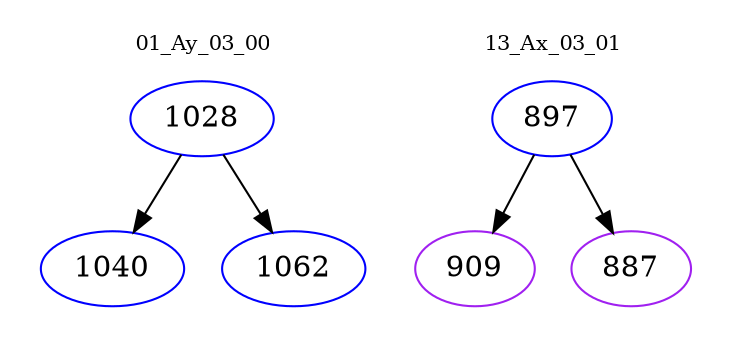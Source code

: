 digraph{
subgraph cluster_0 {
color = white
label = "01_Ay_03_00";
fontsize=10;
T0_1028 [label="1028", color="blue"]
T0_1028 -> T0_1040 [color="black"]
T0_1040 [label="1040", color="blue"]
T0_1028 -> T0_1062 [color="black"]
T0_1062 [label="1062", color="blue"]
}
subgraph cluster_1 {
color = white
label = "13_Ax_03_01";
fontsize=10;
T1_897 [label="897", color="blue"]
T1_897 -> T1_909 [color="black"]
T1_909 [label="909", color="purple"]
T1_897 -> T1_887 [color="black"]
T1_887 [label="887", color="purple"]
}
}
